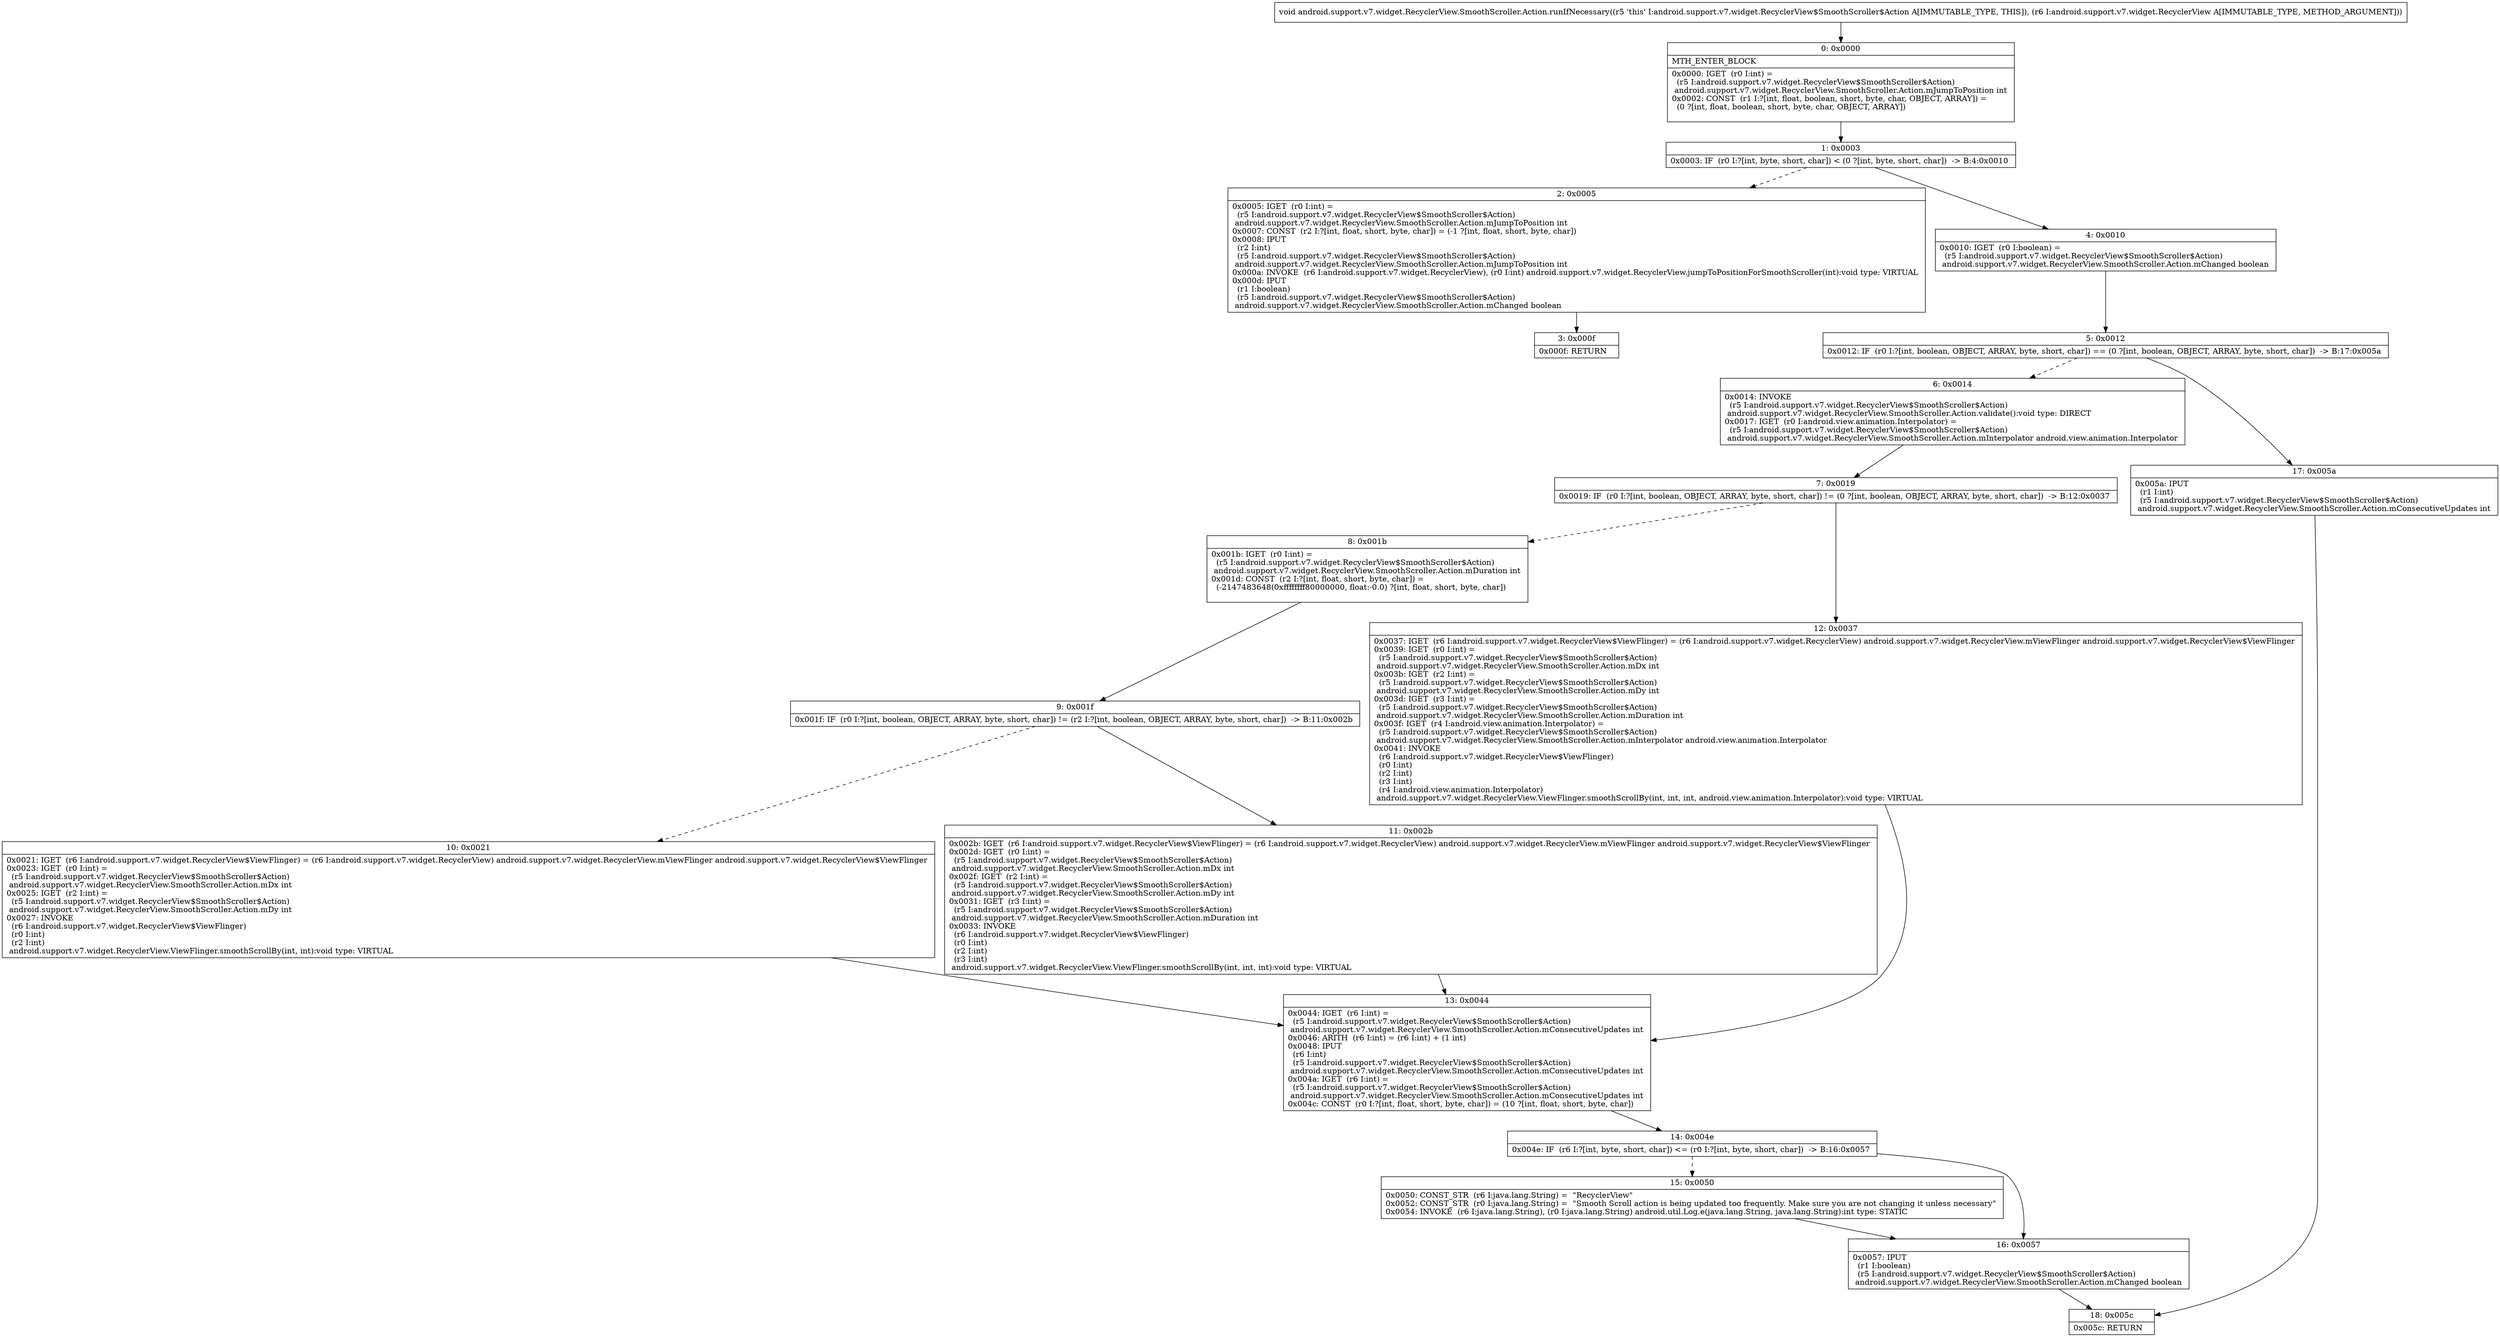 digraph "CFG forandroid.support.v7.widget.RecyclerView.SmoothScroller.Action.runIfNecessary(Landroid\/support\/v7\/widget\/RecyclerView;)V" {
Node_0 [shape=record,label="{0\:\ 0x0000|MTH_ENTER_BLOCK\l|0x0000: IGET  (r0 I:int) = \l  (r5 I:android.support.v7.widget.RecyclerView$SmoothScroller$Action)\l android.support.v7.widget.RecyclerView.SmoothScroller.Action.mJumpToPosition int \l0x0002: CONST  (r1 I:?[int, float, boolean, short, byte, char, OBJECT, ARRAY]) = \l  (0 ?[int, float, boolean, short, byte, char, OBJECT, ARRAY])\l \l}"];
Node_1 [shape=record,label="{1\:\ 0x0003|0x0003: IF  (r0 I:?[int, byte, short, char]) \< (0 ?[int, byte, short, char])  \-\> B:4:0x0010 \l}"];
Node_2 [shape=record,label="{2\:\ 0x0005|0x0005: IGET  (r0 I:int) = \l  (r5 I:android.support.v7.widget.RecyclerView$SmoothScroller$Action)\l android.support.v7.widget.RecyclerView.SmoothScroller.Action.mJumpToPosition int \l0x0007: CONST  (r2 I:?[int, float, short, byte, char]) = (\-1 ?[int, float, short, byte, char]) \l0x0008: IPUT  \l  (r2 I:int)\l  (r5 I:android.support.v7.widget.RecyclerView$SmoothScroller$Action)\l android.support.v7.widget.RecyclerView.SmoothScroller.Action.mJumpToPosition int \l0x000a: INVOKE  (r6 I:android.support.v7.widget.RecyclerView), (r0 I:int) android.support.v7.widget.RecyclerView.jumpToPositionForSmoothScroller(int):void type: VIRTUAL \l0x000d: IPUT  \l  (r1 I:boolean)\l  (r5 I:android.support.v7.widget.RecyclerView$SmoothScroller$Action)\l android.support.v7.widget.RecyclerView.SmoothScroller.Action.mChanged boolean \l}"];
Node_3 [shape=record,label="{3\:\ 0x000f|0x000f: RETURN   \l}"];
Node_4 [shape=record,label="{4\:\ 0x0010|0x0010: IGET  (r0 I:boolean) = \l  (r5 I:android.support.v7.widget.RecyclerView$SmoothScroller$Action)\l android.support.v7.widget.RecyclerView.SmoothScroller.Action.mChanged boolean \l}"];
Node_5 [shape=record,label="{5\:\ 0x0012|0x0012: IF  (r0 I:?[int, boolean, OBJECT, ARRAY, byte, short, char]) == (0 ?[int, boolean, OBJECT, ARRAY, byte, short, char])  \-\> B:17:0x005a \l}"];
Node_6 [shape=record,label="{6\:\ 0x0014|0x0014: INVOKE  \l  (r5 I:android.support.v7.widget.RecyclerView$SmoothScroller$Action)\l android.support.v7.widget.RecyclerView.SmoothScroller.Action.validate():void type: DIRECT \l0x0017: IGET  (r0 I:android.view.animation.Interpolator) = \l  (r5 I:android.support.v7.widget.RecyclerView$SmoothScroller$Action)\l android.support.v7.widget.RecyclerView.SmoothScroller.Action.mInterpolator android.view.animation.Interpolator \l}"];
Node_7 [shape=record,label="{7\:\ 0x0019|0x0019: IF  (r0 I:?[int, boolean, OBJECT, ARRAY, byte, short, char]) != (0 ?[int, boolean, OBJECT, ARRAY, byte, short, char])  \-\> B:12:0x0037 \l}"];
Node_8 [shape=record,label="{8\:\ 0x001b|0x001b: IGET  (r0 I:int) = \l  (r5 I:android.support.v7.widget.RecyclerView$SmoothScroller$Action)\l android.support.v7.widget.RecyclerView.SmoothScroller.Action.mDuration int \l0x001d: CONST  (r2 I:?[int, float, short, byte, char]) = \l  (\-2147483648(0xffffffff80000000, float:\-0.0) ?[int, float, short, byte, char])\l \l}"];
Node_9 [shape=record,label="{9\:\ 0x001f|0x001f: IF  (r0 I:?[int, boolean, OBJECT, ARRAY, byte, short, char]) != (r2 I:?[int, boolean, OBJECT, ARRAY, byte, short, char])  \-\> B:11:0x002b \l}"];
Node_10 [shape=record,label="{10\:\ 0x0021|0x0021: IGET  (r6 I:android.support.v7.widget.RecyclerView$ViewFlinger) = (r6 I:android.support.v7.widget.RecyclerView) android.support.v7.widget.RecyclerView.mViewFlinger android.support.v7.widget.RecyclerView$ViewFlinger \l0x0023: IGET  (r0 I:int) = \l  (r5 I:android.support.v7.widget.RecyclerView$SmoothScroller$Action)\l android.support.v7.widget.RecyclerView.SmoothScroller.Action.mDx int \l0x0025: IGET  (r2 I:int) = \l  (r5 I:android.support.v7.widget.RecyclerView$SmoothScroller$Action)\l android.support.v7.widget.RecyclerView.SmoothScroller.Action.mDy int \l0x0027: INVOKE  \l  (r6 I:android.support.v7.widget.RecyclerView$ViewFlinger)\l  (r0 I:int)\l  (r2 I:int)\l android.support.v7.widget.RecyclerView.ViewFlinger.smoothScrollBy(int, int):void type: VIRTUAL \l}"];
Node_11 [shape=record,label="{11\:\ 0x002b|0x002b: IGET  (r6 I:android.support.v7.widget.RecyclerView$ViewFlinger) = (r6 I:android.support.v7.widget.RecyclerView) android.support.v7.widget.RecyclerView.mViewFlinger android.support.v7.widget.RecyclerView$ViewFlinger \l0x002d: IGET  (r0 I:int) = \l  (r5 I:android.support.v7.widget.RecyclerView$SmoothScroller$Action)\l android.support.v7.widget.RecyclerView.SmoothScroller.Action.mDx int \l0x002f: IGET  (r2 I:int) = \l  (r5 I:android.support.v7.widget.RecyclerView$SmoothScroller$Action)\l android.support.v7.widget.RecyclerView.SmoothScroller.Action.mDy int \l0x0031: IGET  (r3 I:int) = \l  (r5 I:android.support.v7.widget.RecyclerView$SmoothScroller$Action)\l android.support.v7.widget.RecyclerView.SmoothScroller.Action.mDuration int \l0x0033: INVOKE  \l  (r6 I:android.support.v7.widget.RecyclerView$ViewFlinger)\l  (r0 I:int)\l  (r2 I:int)\l  (r3 I:int)\l android.support.v7.widget.RecyclerView.ViewFlinger.smoothScrollBy(int, int, int):void type: VIRTUAL \l}"];
Node_12 [shape=record,label="{12\:\ 0x0037|0x0037: IGET  (r6 I:android.support.v7.widget.RecyclerView$ViewFlinger) = (r6 I:android.support.v7.widget.RecyclerView) android.support.v7.widget.RecyclerView.mViewFlinger android.support.v7.widget.RecyclerView$ViewFlinger \l0x0039: IGET  (r0 I:int) = \l  (r5 I:android.support.v7.widget.RecyclerView$SmoothScroller$Action)\l android.support.v7.widget.RecyclerView.SmoothScroller.Action.mDx int \l0x003b: IGET  (r2 I:int) = \l  (r5 I:android.support.v7.widget.RecyclerView$SmoothScroller$Action)\l android.support.v7.widget.RecyclerView.SmoothScroller.Action.mDy int \l0x003d: IGET  (r3 I:int) = \l  (r5 I:android.support.v7.widget.RecyclerView$SmoothScroller$Action)\l android.support.v7.widget.RecyclerView.SmoothScroller.Action.mDuration int \l0x003f: IGET  (r4 I:android.view.animation.Interpolator) = \l  (r5 I:android.support.v7.widget.RecyclerView$SmoothScroller$Action)\l android.support.v7.widget.RecyclerView.SmoothScroller.Action.mInterpolator android.view.animation.Interpolator \l0x0041: INVOKE  \l  (r6 I:android.support.v7.widget.RecyclerView$ViewFlinger)\l  (r0 I:int)\l  (r2 I:int)\l  (r3 I:int)\l  (r4 I:android.view.animation.Interpolator)\l android.support.v7.widget.RecyclerView.ViewFlinger.smoothScrollBy(int, int, int, android.view.animation.Interpolator):void type: VIRTUAL \l}"];
Node_13 [shape=record,label="{13\:\ 0x0044|0x0044: IGET  (r6 I:int) = \l  (r5 I:android.support.v7.widget.RecyclerView$SmoothScroller$Action)\l android.support.v7.widget.RecyclerView.SmoothScroller.Action.mConsecutiveUpdates int \l0x0046: ARITH  (r6 I:int) = (r6 I:int) + (1 int) \l0x0048: IPUT  \l  (r6 I:int)\l  (r5 I:android.support.v7.widget.RecyclerView$SmoothScroller$Action)\l android.support.v7.widget.RecyclerView.SmoothScroller.Action.mConsecutiveUpdates int \l0x004a: IGET  (r6 I:int) = \l  (r5 I:android.support.v7.widget.RecyclerView$SmoothScroller$Action)\l android.support.v7.widget.RecyclerView.SmoothScroller.Action.mConsecutiveUpdates int \l0x004c: CONST  (r0 I:?[int, float, short, byte, char]) = (10 ?[int, float, short, byte, char]) \l}"];
Node_14 [shape=record,label="{14\:\ 0x004e|0x004e: IF  (r6 I:?[int, byte, short, char]) \<= (r0 I:?[int, byte, short, char])  \-\> B:16:0x0057 \l}"];
Node_15 [shape=record,label="{15\:\ 0x0050|0x0050: CONST_STR  (r6 I:java.lang.String) =  \"RecyclerView\" \l0x0052: CONST_STR  (r0 I:java.lang.String) =  \"Smooth Scroll action is being updated too frequently. Make sure you are not changing it unless necessary\" \l0x0054: INVOKE  (r6 I:java.lang.String), (r0 I:java.lang.String) android.util.Log.e(java.lang.String, java.lang.String):int type: STATIC \l}"];
Node_16 [shape=record,label="{16\:\ 0x0057|0x0057: IPUT  \l  (r1 I:boolean)\l  (r5 I:android.support.v7.widget.RecyclerView$SmoothScroller$Action)\l android.support.v7.widget.RecyclerView.SmoothScroller.Action.mChanged boolean \l}"];
Node_17 [shape=record,label="{17\:\ 0x005a|0x005a: IPUT  \l  (r1 I:int)\l  (r5 I:android.support.v7.widget.RecyclerView$SmoothScroller$Action)\l android.support.v7.widget.RecyclerView.SmoothScroller.Action.mConsecutiveUpdates int \l}"];
Node_18 [shape=record,label="{18\:\ 0x005c|0x005c: RETURN   \l}"];
MethodNode[shape=record,label="{void android.support.v7.widget.RecyclerView.SmoothScroller.Action.runIfNecessary((r5 'this' I:android.support.v7.widget.RecyclerView$SmoothScroller$Action A[IMMUTABLE_TYPE, THIS]), (r6 I:android.support.v7.widget.RecyclerView A[IMMUTABLE_TYPE, METHOD_ARGUMENT])) }"];
MethodNode -> Node_0;
Node_0 -> Node_1;
Node_1 -> Node_2[style=dashed];
Node_1 -> Node_4;
Node_2 -> Node_3;
Node_4 -> Node_5;
Node_5 -> Node_6[style=dashed];
Node_5 -> Node_17;
Node_6 -> Node_7;
Node_7 -> Node_8[style=dashed];
Node_7 -> Node_12;
Node_8 -> Node_9;
Node_9 -> Node_10[style=dashed];
Node_9 -> Node_11;
Node_10 -> Node_13;
Node_11 -> Node_13;
Node_12 -> Node_13;
Node_13 -> Node_14;
Node_14 -> Node_15[style=dashed];
Node_14 -> Node_16;
Node_15 -> Node_16;
Node_16 -> Node_18;
Node_17 -> Node_18;
}


